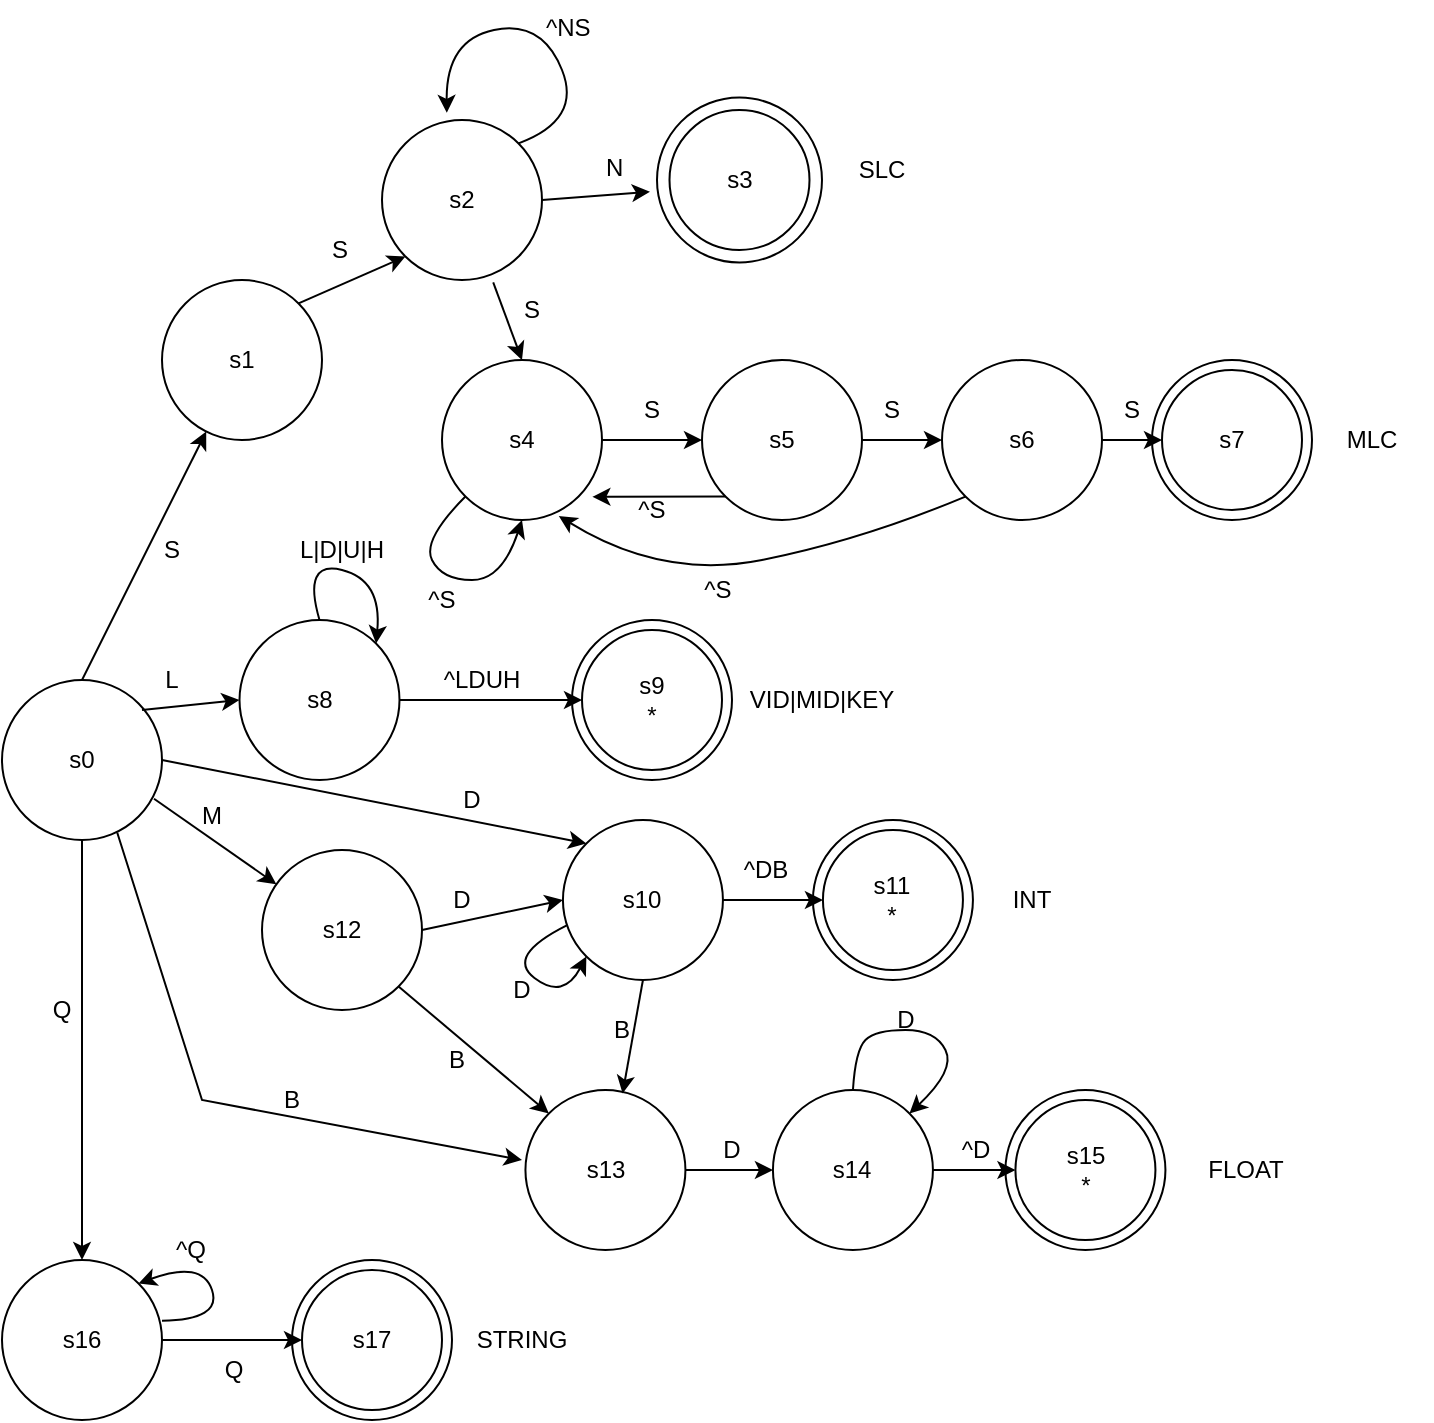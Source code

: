 <mxfile version="20.8.10" type="device"><diagram name="Page-1" id="fJSOm9Ws3OlTqqCZKDp5"><mxGraphModel dx="1036" dy="614" grid="1" gridSize="10" guides="1" tooltips="1" connect="1" arrows="1" fold="1" page="1" pageScale="1" pageWidth="850" pageHeight="1100" math="0" shadow="0"><root><mxCell id="0"/><mxCell id="1" parent="0"/><mxCell id="5ojM6JjundimcJkz-mQR-101" value="" style="ellipse;whiteSpace=wrap;html=1;aspect=fixed;" parent="1" vertex="1"><mxGeometry x="165" y="640" width="80" height="80" as="geometry"/></mxCell><mxCell id="5ojM6JjundimcJkz-mQR-86" value="" style="ellipse;whiteSpace=wrap;html=1;aspect=fixed;" parent="1" vertex="1"><mxGeometry x="521.72" y="555" width="80" height="80" as="geometry"/></mxCell><mxCell id="5ojM6JjundimcJkz-mQR-64" value="" style="ellipse;whiteSpace=wrap;html=1;aspect=fixed;" parent="1" vertex="1"><mxGeometry x="425.47" y="420" width="80" height="80" as="geometry"/></mxCell><mxCell id="5ojM6JjundimcJkz-mQR-46" value="" style="ellipse;whiteSpace=wrap;html=1;aspect=fixed;" parent="1" vertex="1"><mxGeometry x="305" y="320" width="80" height="80" as="geometry"/></mxCell><mxCell id="5ojM6JjundimcJkz-mQR-36" value="" style="ellipse;whiteSpace=wrap;html=1;aspect=fixed;" parent="1" vertex="1"><mxGeometry x="595" y="190" width="80" height="80" as="geometry"/></mxCell><mxCell id="5ojM6JjundimcJkz-mQR-15" value="" style="ellipse;whiteSpace=wrap;html=1;aspect=fixed;" parent="1" vertex="1"><mxGeometry x="347.5" y="58.75" width="82.5" height="82.5" as="geometry"/></mxCell><mxCell id="5ojM6JjundimcJkz-mQR-1" value="s0" style="ellipse;whiteSpace=wrap;html=1;aspect=fixed;" parent="1" vertex="1"><mxGeometry x="20" y="350" width="80" height="80" as="geometry"/></mxCell><mxCell id="5ojM6JjundimcJkz-mQR-2" value="" style="endArrow=classic;html=1;rounded=0;exitX=0.5;exitY=0;exitDx=0;exitDy=0;" parent="1" source="5ojM6JjundimcJkz-mQR-1" target="5ojM6JjundimcJkz-mQR-3" edge="1"><mxGeometry width="50" height="50" relative="1" as="geometry"><mxPoint x="130" y="260" as="sourcePoint"/><mxPoint x="210" y="200" as="targetPoint"/></mxGeometry></mxCell><mxCell id="5ojM6JjundimcJkz-mQR-3" value="s1" style="ellipse;whiteSpace=wrap;html=1;aspect=fixed;" parent="1" vertex="1"><mxGeometry x="100" y="150" width="80" height="80" as="geometry"/></mxCell><mxCell id="5ojM6JjundimcJkz-mQR-4" value="S" style="text;html=1;strokeColor=none;fillColor=none;align=center;verticalAlign=middle;whiteSpace=wrap;rounded=0;" parent="1" vertex="1"><mxGeometry x="90" y="270" width="30" height="30" as="geometry"/></mxCell><mxCell id="5ojM6JjundimcJkz-mQR-5" value="s2" style="ellipse;whiteSpace=wrap;html=1;aspect=fixed;" parent="1" vertex="1"><mxGeometry x="210" y="70" width="80" height="80" as="geometry"/></mxCell><mxCell id="5ojM6JjundimcJkz-mQR-6" value="" style="endArrow=classic;html=1;rounded=0;exitX=1;exitY=0;exitDx=0;exitDy=0;entryX=0;entryY=1;entryDx=0;entryDy=0;" parent="1" source="5ojM6JjundimcJkz-mQR-3" target="5ojM6JjundimcJkz-mQR-5" edge="1"><mxGeometry width="50" height="50" relative="1" as="geometry"><mxPoint x="200" y="330" as="sourcePoint"/><mxPoint x="250" y="280" as="targetPoint"/></mxGeometry></mxCell><mxCell id="5ojM6JjundimcJkz-mQR-7" value="S" style="text;html=1;strokeColor=none;fillColor=none;align=center;verticalAlign=middle;whiteSpace=wrap;rounded=0;" parent="1" vertex="1"><mxGeometry x="173.75" y="120" width="30" height="30" as="geometry"/></mxCell><mxCell id="5ojM6JjundimcJkz-mQR-8" value="" style="curved=1;endArrow=classic;html=1;rounded=0;exitX=1;exitY=0;exitDx=0;exitDy=0;entryX=0.405;entryY=-0.045;entryDx=0;entryDy=0;entryPerimeter=0;" parent="1" source="5ojM6JjundimcJkz-mQR-5" target="5ojM6JjundimcJkz-mQR-5" edge="1"><mxGeometry width="50" height="50" relative="1" as="geometry"><mxPoint x="200" y="330" as="sourcePoint"/><mxPoint x="270" y="70" as="targetPoint"/><Array as="points"><mxPoint x="310" y="70"/><mxPoint x="290" y="20"/><mxPoint x="242" y="30"/></Array></mxGeometry></mxCell><mxCell id="5ojM6JjundimcJkz-mQR-9" value="&lt;div style=&quot;text-align: center;&quot;&gt;&lt;span style=&quot;background-color: initial;&quot;&gt;^NS&lt;/span&gt;&lt;/div&gt;" style="text;whiteSpace=wrap;html=1;" parent="1" vertex="1"><mxGeometry x="290" y="10" width="40" height="40" as="geometry"/></mxCell><mxCell id="5ojM6JjundimcJkz-mQR-10" value="s3" style="ellipse;whiteSpace=wrap;html=1;aspect=fixed;" parent="1" vertex="1"><mxGeometry x="353.75" y="65" width="70" height="70" as="geometry"/></mxCell><mxCell id="5ojM6JjundimcJkz-mQR-11" value="" style="endArrow=classic;html=1;rounded=0;exitX=1;exitY=0.5;exitDx=0;exitDy=0;entryX=0.4;entryY=1.035;entryDx=0;entryDy=0;entryPerimeter=0;" parent="1" source="5ojM6JjundimcJkz-mQR-5" target="5ojM6JjundimcJkz-mQR-12" edge="1"><mxGeometry width="50" height="50" relative="1" as="geometry"><mxPoint x="330" y="280" as="sourcePoint"/><mxPoint x="350" y="130" as="targetPoint"/></mxGeometry></mxCell><mxCell id="5ojM6JjundimcJkz-mQR-12" value="&lt;div style=&quot;text-align: center;&quot;&gt;&lt;span style=&quot;background-color: initial;&quot;&gt;N&lt;/span&gt;&lt;/div&gt;" style="text;whiteSpace=wrap;html=1;" parent="1" vertex="1"><mxGeometry x="320" y="80" width="60" height="25" as="geometry"/></mxCell><mxCell id="5ojM6JjundimcJkz-mQR-16" value="SLC" style="text;html=1;strokeColor=none;fillColor=none;align=center;verticalAlign=middle;whiteSpace=wrap;rounded=0;" parent="1" vertex="1"><mxGeometry x="430" y="80" width="60" height="30" as="geometry"/></mxCell><mxCell id="5ojM6JjundimcJkz-mQR-18" value="s4" style="ellipse;whiteSpace=wrap;html=1;aspect=fixed;" parent="1" vertex="1"><mxGeometry x="240" y="190" width="80" height="80" as="geometry"/></mxCell><mxCell id="5ojM6JjundimcJkz-mQR-19" value="" style="endArrow=classic;html=1;rounded=0;exitX=0.695;exitY=1.015;exitDx=0;exitDy=0;exitPerimeter=0;entryX=0.5;entryY=0;entryDx=0;entryDy=0;" parent="1" source="5ojM6JjundimcJkz-mQR-5" target="5ojM6JjundimcJkz-mQR-18" edge="1"><mxGeometry width="50" height="50" relative="1" as="geometry"><mxPoint x="240" y="330" as="sourcePoint"/><mxPoint x="270" y="180" as="targetPoint"/></mxGeometry></mxCell><mxCell id="5ojM6JjundimcJkz-mQR-20" value="S" style="text;html=1;strokeColor=none;fillColor=none;align=center;verticalAlign=middle;whiteSpace=wrap;rounded=0;" parent="1" vertex="1"><mxGeometry x="270" y="150" width="30" height="30" as="geometry"/></mxCell><mxCell id="5ojM6JjundimcJkz-mQR-29" value="" style="edgeStyle=orthogonalEdgeStyle;rounded=0;orthogonalLoop=1;jettySize=auto;html=1;" parent="1" source="5ojM6JjundimcJkz-mQR-21" target="5ojM6JjundimcJkz-mQR-28" edge="1"><mxGeometry relative="1" as="geometry"/></mxCell><mxCell id="5ojM6JjundimcJkz-mQR-21" value="s5" style="ellipse;whiteSpace=wrap;html=1;aspect=fixed;" parent="1" vertex="1"><mxGeometry x="370" y="190" width="80" height="80" as="geometry"/></mxCell><mxCell id="5ojM6JjundimcJkz-mQR-22" value="" style="curved=1;endArrow=classic;html=1;rounded=0;exitX=0;exitY=1;exitDx=0;exitDy=0;entryX=0.5;entryY=1;entryDx=0;entryDy=0;" parent="1" source="5ojM6JjundimcJkz-mQR-18" target="5ojM6JjundimcJkz-mQR-18" edge="1"><mxGeometry width="50" height="50" relative="1" as="geometry"><mxPoint x="230" y="300" as="sourcePoint"/><mxPoint x="280" y="250" as="targetPoint"/><Array as="points"><mxPoint x="230" y="280"/><mxPoint x="240" y="300"/><mxPoint x="270" y="300"/></Array></mxGeometry></mxCell><mxCell id="5ojM6JjundimcJkz-mQR-23" value="^S" style="text;html=1;strokeColor=none;fillColor=none;align=center;verticalAlign=middle;whiteSpace=wrap;rounded=0;" parent="1" vertex="1"><mxGeometry x="210" y="295" width="60" height="30" as="geometry"/></mxCell><mxCell id="5ojM6JjundimcJkz-mQR-24" value="" style="endArrow=classic;html=1;rounded=0;exitX=1;exitY=0.5;exitDx=0;exitDy=0;entryX=0;entryY=0.5;entryDx=0;entryDy=0;" parent="1" source="5ojM6JjundimcJkz-mQR-18" target="5ojM6JjundimcJkz-mQR-21" edge="1"><mxGeometry width="50" height="50" relative="1" as="geometry"><mxPoint x="280" y="320" as="sourcePoint"/><mxPoint x="330" y="270" as="targetPoint"/></mxGeometry></mxCell><mxCell id="5ojM6JjundimcJkz-mQR-25" value="S" style="text;html=1;strokeColor=none;fillColor=none;align=center;verticalAlign=middle;whiteSpace=wrap;rounded=0;" parent="1" vertex="1"><mxGeometry x="330" y="200" width="30" height="30" as="geometry"/></mxCell><mxCell id="5ojM6JjundimcJkz-mQR-26" value="" style="endArrow=classic;html=1;rounded=0;exitX=0;exitY=1;exitDx=0;exitDy=0;entryX=0.94;entryY=0.855;entryDx=0;entryDy=0;entryPerimeter=0;" parent="1" source="5ojM6JjundimcJkz-mQR-21" target="5ojM6JjundimcJkz-mQR-18" edge="1"><mxGeometry width="50" height="50" relative="1" as="geometry"><mxPoint x="310" y="320" as="sourcePoint"/><mxPoint x="360" y="270" as="targetPoint"/></mxGeometry></mxCell><mxCell id="5ojM6JjundimcJkz-mQR-27" value="^S" style="text;html=1;strokeColor=none;fillColor=none;align=center;verticalAlign=middle;whiteSpace=wrap;rounded=0;" parent="1" vertex="1"><mxGeometry x="315" y="250" width="60" height="30" as="geometry"/></mxCell><mxCell id="5ojM6JjundimcJkz-mQR-34" value="" style="edgeStyle=orthogonalEdgeStyle;rounded=0;orthogonalLoop=1;jettySize=auto;html=1;" parent="1" source="5ojM6JjundimcJkz-mQR-28" target="5ojM6JjundimcJkz-mQR-33" edge="1"><mxGeometry relative="1" as="geometry"/></mxCell><mxCell id="5ojM6JjundimcJkz-mQR-28" value="s6" style="ellipse;whiteSpace=wrap;html=1;aspect=fixed;" parent="1" vertex="1"><mxGeometry x="490" y="190" width="80" height="80" as="geometry"/></mxCell><mxCell id="5ojM6JjundimcJkz-mQR-30" value="S" style="text;html=1;strokeColor=none;fillColor=none;align=center;verticalAlign=middle;whiteSpace=wrap;rounded=0;" parent="1" vertex="1"><mxGeometry x="450" y="200" width="30" height="30" as="geometry"/></mxCell><mxCell id="5ojM6JjundimcJkz-mQR-31" value="" style="curved=1;endArrow=classic;html=1;rounded=0;exitX=0;exitY=1;exitDx=0;exitDy=0;entryX=0.73;entryY=0.975;entryDx=0;entryDy=0;entryPerimeter=0;" parent="1" source="5ojM6JjundimcJkz-mQR-28" target="5ojM6JjundimcJkz-mQR-18" edge="1"><mxGeometry width="50" height="50" relative="1" as="geometry"><mxPoint x="430" y="320" as="sourcePoint"/><mxPoint x="480" y="270" as="targetPoint"/><Array as="points"><mxPoint x="450" y="280"/><mxPoint x="350" y="300"/></Array></mxGeometry></mxCell><mxCell id="5ojM6JjundimcJkz-mQR-32" value="^S" style="text;html=1;strokeColor=none;fillColor=none;align=center;verticalAlign=middle;whiteSpace=wrap;rounded=0;" parent="1" vertex="1"><mxGeometry x="347.5" y="290" width="60" height="30" as="geometry"/></mxCell><mxCell id="5ojM6JjundimcJkz-mQR-33" value="s7" style="ellipse;whiteSpace=wrap;html=1;aspect=fixed;" parent="1" vertex="1"><mxGeometry x="600" y="195" width="70" height="70" as="geometry"/></mxCell><mxCell id="5ojM6JjundimcJkz-mQR-35" value="S" style="text;html=1;strokeColor=none;fillColor=none;align=center;verticalAlign=middle;whiteSpace=wrap;rounded=0;" parent="1" vertex="1"><mxGeometry x="570" y="200" width="30" height="30" as="geometry"/></mxCell><mxCell id="5ojM6JjundimcJkz-mQR-37" value="MLC" style="text;html=1;strokeColor=none;fillColor=none;align=center;verticalAlign=middle;whiteSpace=wrap;rounded=0;" parent="1" vertex="1"><mxGeometry x="675" y="215" width="60" height="30" as="geometry"/></mxCell><mxCell id="5ojM6JjundimcJkz-mQR-38" value="s8" style="ellipse;whiteSpace=wrap;html=1;aspect=fixed;" parent="1" vertex="1"><mxGeometry x="138.75" y="320" width="80" height="80" as="geometry"/></mxCell><mxCell id="5ojM6JjundimcJkz-mQR-39" value="" style="endArrow=classic;html=1;rounded=0;entryX=0;entryY=0.5;entryDx=0;entryDy=0;exitX=0.25;exitY=1;exitDx=0;exitDy=0;" parent="1" source="5ojM6JjundimcJkz-mQR-40" target="5ojM6JjundimcJkz-mQR-38" edge="1"><mxGeometry width="50" height="50" relative="1" as="geometry"><mxPoint x="120" y="380" as="sourcePoint"/><mxPoint x="328.75" y="350" as="targetPoint"/></mxGeometry></mxCell><mxCell id="5ojM6JjundimcJkz-mQR-40" value="L" style="text;html=1;strokeColor=none;fillColor=none;align=center;verticalAlign=middle;whiteSpace=wrap;rounded=0;" parent="1" vertex="1"><mxGeometry x="75" y="335" width="60" height="30" as="geometry"/></mxCell><mxCell id="5ojM6JjundimcJkz-mQR-41" value="s9&lt;br&gt;*" style="ellipse;whiteSpace=wrap;html=1;aspect=fixed;" parent="1" vertex="1"><mxGeometry x="310" y="325" width="70" height="70" as="geometry"/></mxCell><mxCell id="5ojM6JjundimcJkz-mQR-42" value="" style="endArrow=classic;html=1;rounded=0;exitX=1;exitY=0.5;exitDx=0;exitDy=0;entryX=0;entryY=0.5;entryDx=0;entryDy=0;" parent="1" source="5ojM6JjundimcJkz-mQR-38" target="5ojM6JjundimcJkz-mQR-41" edge="1"><mxGeometry width="50" height="50" relative="1" as="geometry"><mxPoint x="248.75" y="380" as="sourcePoint"/><mxPoint x="298.75" y="330" as="targetPoint"/></mxGeometry></mxCell><mxCell id="5ojM6JjundimcJkz-mQR-43" value="" style="curved=1;endArrow=classic;html=1;rounded=0;exitX=0.5;exitY=0;exitDx=0;exitDy=0;entryX=1;entryY=0;entryDx=0;entryDy=0;" parent="1" source="5ojM6JjundimcJkz-mQR-38" target="5ojM6JjundimcJkz-mQR-38" edge="1"><mxGeometry width="50" height="50" relative="1" as="geometry"><mxPoint x="230" y="390" as="sourcePoint"/><mxPoint x="280" y="340" as="targetPoint"/><Array as="points"><mxPoint x="170" y="290"/><mxPoint x="210" y="300"/></Array></mxGeometry></mxCell><mxCell id="5ojM6JjundimcJkz-mQR-44" value="L|D|U|H" style="text;html=1;strokeColor=none;fillColor=none;align=center;verticalAlign=middle;whiteSpace=wrap;rounded=0;" parent="1" vertex="1"><mxGeometry x="160" y="270" width="60" height="30" as="geometry"/></mxCell><mxCell id="5ojM6JjundimcJkz-mQR-45" value="^LDUH" style="text;html=1;strokeColor=none;fillColor=none;align=center;verticalAlign=middle;whiteSpace=wrap;rounded=0;" parent="1" vertex="1"><mxGeometry x="230" y="335" width="60" height="30" as="geometry"/></mxCell><mxCell id="5ojM6JjundimcJkz-mQR-47" value="VID|MID|KEY" style="text;html=1;strokeColor=none;fillColor=none;align=center;verticalAlign=middle;whiteSpace=wrap;rounded=0;" parent="1" vertex="1"><mxGeometry x="400.47" y="345" width="60" height="30" as="geometry"/></mxCell><mxCell id="5ojM6JjundimcJkz-mQR-65" value="" style="edgeStyle=orthogonalEdgeStyle;rounded=0;orthogonalLoop=1;jettySize=auto;html=1;" parent="1" source="5ojM6JjundimcJkz-mQR-48" target="5ojM6JjundimcJkz-mQR-63" edge="1"><mxGeometry relative="1" as="geometry"/></mxCell><mxCell id="5ojM6JjundimcJkz-mQR-48" value="s10" style="ellipse;whiteSpace=wrap;html=1;aspect=fixed;" parent="1" vertex="1"><mxGeometry x="300.47" y="420" width="80" height="80" as="geometry"/></mxCell><mxCell id="5ojM6JjundimcJkz-mQR-50" value="D" style="text;html=1;strokeColor=none;fillColor=none;align=center;verticalAlign=middle;whiteSpace=wrap;rounded=0;" parent="1" vertex="1"><mxGeometry x="240.0" y="400" width="30" height="20" as="geometry"/></mxCell><mxCell id="5ojM6JjundimcJkz-mQR-57" value="" style="endArrow=classic;html=1;rounded=0;exitX=1;exitY=0.5;exitDx=0;exitDy=0;entryX=0;entryY=0;entryDx=0;entryDy=0;" parent="1" source="5ojM6JjundimcJkz-mQR-1" target="5ojM6JjundimcJkz-mQR-48" edge="1"><mxGeometry width="50" height="50" relative="1" as="geometry"><mxPoint x="390" y="410" as="sourcePoint"/><mxPoint x="440" y="360" as="targetPoint"/></mxGeometry></mxCell><mxCell id="5ojM6JjundimcJkz-mQR-61" value="" style="curved=1;endArrow=classic;html=1;rounded=0;exitX=0.024;exitY=0.658;exitDx=0;exitDy=0;entryX=0;entryY=1;entryDx=0;entryDy=0;exitPerimeter=0;" parent="1" source="5ojM6JjundimcJkz-mQR-48" target="5ojM6JjundimcJkz-mQR-48" edge="1"><mxGeometry width="50" height="50" relative="1" as="geometry"><mxPoint x="531.72" y="500" as="sourcePoint"/><mxPoint x="581.72" y="450" as="targetPoint"/><Array as="points"><mxPoint x="271.72" y="488"/><mxPoint x="300.72" y="510"/></Array></mxGeometry></mxCell><mxCell id="5ojM6JjundimcJkz-mQR-63" value="s11&lt;br&gt;*" style="ellipse;whiteSpace=wrap;html=1;aspect=fixed;" parent="1" vertex="1"><mxGeometry x="430.47" y="425" width="70" height="70" as="geometry"/></mxCell><mxCell id="5ojM6JjundimcJkz-mQR-66" value="^DB&lt;b&gt;&lt;br&gt;&lt;/b&gt;" style="text;html=1;strokeColor=none;fillColor=none;align=center;verticalAlign=middle;whiteSpace=wrap;rounded=0;" parent="1" vertex="1"><mxGeometry x="371.72" y="430" width="60" height="30" as="geometry"/></mxCell><mxCell id="5ojM6JjundimcJkz-mQR-67" value="INT" style="text;html=1;strokeColor=none;fillColor=none;align=center;verticalAlign=middle;whiteSpace=wrap;rounded=0;" parent="1" vertex="1"><mxGeometry x="505.47" y="445" width="60" height="30" as="geometry"/></mxCell><mxCell id="5ojM6JjundimcJkz-mQR-78" value="" style="edgeStyle=orthogonalEdgeStyle;rounded=0;orthogonalLoop=1;jettySize=auto;html=1;" parent="1" source="5ojM6JjundimcJkz-mQR-72" target="5ojM6JjundimcJkz-mQR-77" edge="1"><mxGeometry relative="1" as="geometry"/></mxCell><mxCell id="5ojM6JjundimcJkz-mQR-72" value="s13" style="ellipse;whiteSpace=wrap;html=1;aspect=fixed;" parent="1" vertex="1"><mxGeometry x="281.72" y="555" width="80" height="80" as="geometry"/></mxCell><mxCell id="5ojM6JjundimcJkz-mQR-73" value="" style="endArrow=classic;html=1;rounded=0;exitX=0.5;exitY=1;exitDx=0;exitDy=0;entryX=0.607;entryY=0.022;entryDx=0;entryDy=0;entryPerimeter=0;" parent="1" source="5ojM6JjundimcJkz-mQR-48" target="5ojM6JjundimcJkz-mQR-72" edge="1"><mxGeometry width="50" height="50" relative="1" as="geometry"><mxPoint x="531.72" y="540" as="sourcePoint"/><mxPoint x="581.72" y="490" as="targetPoint"/></mxGeometry></mxCell><mxCell id="5ojM6JjundimcJkz-mQR-74" value="B" style="text;html=1;strokeColor=none;fillColor=none;align=center;verticalAlign=middle;whiteSpace=wrap;rounded=0;" parent="1" vertex="1"><mxGeometry x="300.47" y="510" width="60" height="30" as="geometry"/></mxCell><mxCell id="5ojM6JjundimcJkz-mQR-75" value="" style="endArrow=classic;html=1;rounded=0;exitX=0.72;exitY=0.953;exitDx=0;exitDy=0;exitPerimeter=0;" parent="1" source="5ojM6JjundimcJkz-mQR-1" edge="1"><mxGeometry width="50" height="50" relative="1" as="geometry"><mxPoint x="240.004" y="428.284" as="sourcePoint"/><mxPoint x="280" y="590" as="targetPoint"/><Array as="points"><mxPoint x="120" y="560"/></Array></mxGeometry></mxCell><mxCell id="5ojM6JjundimcJkz-mQR-76" value="B" style="text;html=1;strokeColor=none;fillColor=none;align=center;verticalAlign=middle;whiteSpace=wrap;rounded=0;" parent="1" vertex="1"><mxGeometry x="135" y="545" width="60" height="30" as="geometry"/></mxCell><mxCell id="5ojM6JjundimcJkz-mQR-87" value="" style="edgeStyle=orthogonalEdgeStyle;rounded=0;orthogonalLoop=1;jettySize=auto;html=1;" parent="1" source="5ojM6JjundimcJkz-mQR-77" target="5ojM6JjundimcJkz-mQR-85" edge="1"><mxGeometry relative="1" as="geometry"/></mxCell><mxCell id="5ojM6JjundimcJkz-mQR-77" value="s14" style="ellipse;whiteSpace=wrap;html=1;aspect=fixed;" parent="1" vertex="1"><mxGeometry x="405.47" y="555" width="80" height="80" as="geometry"/></mxCell><mxCell id="5ojM6JjundimcJkz-mQR-79" value="D" style="text;html=1;strokeColor=none;fillColor=none;align=center;verticalAlign=middle;whiteSpace=wrap;rounded=0;" parent="1" vertex="1"><mxGeometry x="370.47" y="575" width="30" height="20" as="geometry"/></mxCell><mxCell id="5ojM6JjundimcJkz-mQR-83" value="" style="curved=1;endArrow=classic;html=1;rounded=0;exitX=0.5;exitY=0;exitDx=0;exitDy=0;entryX=1;entryY=0;entryDx=0;entryDy=0;" parent="1" source="5ojM6JjundimcJkz-mQR-77" target="5ojM6JjundimcJkz-mQR-77" edge="1"><mxGeometry width="50" height="50" relative="1" as="geometry"><mxPoint x="496.72" y="545" as="sourcePoint"/><mxPoint x="546.72" y="495" as="targetPoint"/><Array as="points"><mxPoint x="446.72" y="535"/><mxPoint x="456.72" y="525"/><mxPoint x="486.72" y="525"/><mxPoint x="496.72" y="545"/></Array></mxGeometry></mxCell><mxCell id="5ojM6JjundimcJkz-mQR-84" value="D" style="text;html=1;strokeColor=none;fillColor=none;align=center;verticalAlign=middle;whiteSpace=wrap;rounded=0;" parent="1" vertex="1"><mxGeometry x="456.72" y="510" width="30" height="20" as="geometry"/></mxCell><mxCell id="5ojM6JjundimcJkz-mQR-85" value="s15&lt;br&gt;*" style="ellipse;whiteSpace=wrap;html=1;aspect=fixed;" parent="1" vertex="1"><mxGeometry x="526.72" y="560" width="70" height="70" as="geometry"/></mxCell><mxCell id="5ojM6JjundimcJkz-mQR-88" value="^D" style="text;html=1;strokeColor=none;fillColor=none;align=center;verticalAlign=middle;whiteSpace=wrap;rounded=0;" parent="1" vertex="1"><mxGeometry x="476.72" y="570" width="60" height="30" as="geometry"/></mxCell><mxCell id="5ojM6JjundimcJkz-mQR-89" value="FLOAT" style="text;html=1;strokeColor=none;fillColor=none;align=center;verticalAlign=middle;whiteSpace=wrap;rounded=0;" parent="1" vertex="1"><mxGeometry x="611.72" y="580" width="60" height="30" as="geometry"/></mxCell><mxCell id="5ojM6JjundimcJkz-mQR-98" value="" style="edgeStyle=orthogonalEdgeStyle;rounded=0;orthogonalLoop=1;jettySize=auto;html=1;" parent="1" source="5ojM6JjundimcJkz-mQR-90" target="5ojM6JjundimcJkz-mQR-97" edge="1"><mxGeometry relative="1" as="geometry"/></mxCell><mxCell id="5ojM6JjundimcJkz-mQR-90" value="s16" style="ellipse;whiteSpace=wrap;html=1;aspect=fixed;" parent="1" vertex="1"><mxGeometry x="20" y="640" width="80" height="80" as="geometry"/></mxCell><mxCell id="5ojM6JjundimcJkz-mQR-92" value="" style="endArrow=classic;html=1;rounded=0;exitX=0.5;exitY=1;exitDx=0;exitDy=0;entryX=0.5;entryY=0;entryDx=0;entryDy=0;" parent="1" source="5ojM6JjundimcJkz-mQR-1" target="5ojM6JjundimcJkz-mQR-90" edge="1"><mxGeometry width="50" height="50" relative="1" as="geometry"><mxPoint x="300" y="500" as="sourcePoint"/><mxPoint x="350" y="450" as="targetPoint"/></mxGeometry></mxCell><mxCell id="5ojM6JjundimcJkz-mQR-94" value="Q" style="text;html=1;strokeColor=none;fillColor=none;align=center;verticalAlign=middle;whiteSpace=wrap;rounded=0;" parent="1" vertex="1"><mxGeometry x="40" y="500" width="20" height="30" as="geometry"/></mxCell><mxCell id="5ojM6JjundimcJkz-mQR-95" value="" style="curved=1;endArrow=classic;html=1;rounded=0;entryX=1;entryY=0;entryDx=0;entryDy=0;exitX=1;exitY=0.38;exitDx=0;exitDy=0;exitPerimeter=0;" parent="1" source="5ojM6JjundimcJkz-mQR-90" target="5ojM6JjundimcJkz-mQR-90" edge="1"><mxGeometry width="50" height="50" relative="1" as="geometry"><mxPoint x="300" y="580" as="sourcePoint"/><mxPoint x="350" y="530" as="targetPoint"/><Array as="points"><mxPoint x="130" y="670"/><mxPoint x="120" y="640"/></Array></mxGeometry></mxCell><mxCell id="5ojM6JjundimcJkz-mQR-96" value="^Q" style="text;html=1;strokeColor=none;fillColor=none;align=center;verticalAlign=middle;whiteSpace=wrap;rounded=0;" parent="1" vertex="1"><mxGeometry x="98.75" y="620" width="31.25" height="30" as="geometry"/></mxCell><mxCell id="5ojM6JjundimcJkz-mQR-97" value="s17" style="ellipse;whiteSpace=wrap;html=1;aspect=fixed;" parent="1" vertex="1"><mxGeometry x="170" y="645" width="70" height="70" as="geometry"/></mxCell><mxCell id="5ojM6JjundimcJkz-mQR-100" value="Q" style="text;html=1;strokeColor=none;fillColor=none;align=center;verticalAlign=middle;whiteSpace=wrap;rounded=0;" parent="1" vertex="1"><mxGeometry x="122.5" y="680" width="26.25" height="30" as="geometry"/></mxCell><mxCell id="5ojM6JjundimcJkz-mQR-102" value="STRING" style="text;html=1;strokeColor=none;fillColor=none;align=center;verticalAlign=middle;whiteSpace=wrap;rounded=0;" parent="1" vertex="1"><mxGeometry x="250" y="665" width="60" height="30" as="geometry"/></mxCell><mxCell id="psGIQMx2CBUqRhXzbr6R-2" value="s12" style="ellipse;whiteSpace=wrap;html=1;aspect=fixed;" parent="1" vertex="1"><mxGeometry x="150" y="435" width="80" height="80" as="geometry"/></mxCell><mxCell id="psGIQMx2CBUqRhXzbr6R-3" value="" style="endArrow=classic;html=1;rounded=0;exitX=0.95;exitY=0.742;exitDx=0;exitDy=0;exitPerimeter=0;" parent="1" source="5ojM6JjundimcJkz-mQR-1" target="psGIQMx2CBUqRhXzbr6R-2" edge="1"><mxGeometry width="50" height="50" relative="1" as="geometry"><mxPoint x="400" y="490" as="sourcePoint"/><mxPoint x="450" y="440" as="targetPoint"/></mxGeometry></mxCell><mxCell id="psGIQMx2CBUqRhXzbr6R-4" value="M" style="text;html=1;strokeColor=none;fillColor=none;align=center;verticalAlign=middle;whiteSpace=wrap;rounded=0;" parent="1" vertex="1"><mxGeometry x="115" y="410" width="20" height="15" as="geometry"/></mxCell><mxCell id="psGIQMx2CBUqRhXzbr6R-5" value="" style="endArrow=classic;html=1;rounded=0;exitX=1;exitY=0.5;exitDx=0;exitDy=0;entryX=0;entryY=0.5;entryDx=0;entryDy=0;" parent="1" source="psGIQMx2CBUqRhXzbr6R-2" target="5ojM6JjundimcJkz-mQR-48" edge="1"><mxGeometry width="50" height="50" relative="1" as="geometry"><mxPoint x="400" y="490" as="sourcePoint"/><mxPoint x="275" y="470" as="targetPoint"/></mxGeometry></mxCell><mxCell id="psGIQMx2CBUqRhXzbr6R-6" value="D" style="text;html=1;strokeColor=none;fillColor=none;align=center;verticalAlign=middle;whiteSpace=wrap;rounded=0;" parent="1" vertex="1"><mxGeometry x="240" y="450" width="20" height="20" as="geometry"/></mxCell><mxCell id="psGIQMx2CBUqRhXzbr6R-8" value="D" style="text;html=1;strokeColor=none;fillColor=none;align=center;verticalAlign=middle;whiteSpace=wrap;rounded=0;" parent="1" vertex="1"><mxGeometry x="270" y="495" width="20" height="20" as="geometry"/></mxCell><mxCell id="psGIQMx2CBUqRhXzbr6R-9" value="" style="endArrow=classic;html=1;rounded=0;exitX=1;exitY=1;exitDx=0;exitDy=0;entryX=0;entryY=0;entryDx=0;entryDy=0;" parent="1" source="psGIQMx2CBUqRhXzbr6R-2" target="5ojM6JjundimcJkz-mQR-72" edge="1"><mxGeometry width="50" height="50" relative="1" as="geometry"><mxPoint x="400" y="490" as="sourcePoint"/><mxPoint x="450" y="440" as="targetPoint"/></mxGeometry></mxCell><mxCell id="psGIQMx2CBUqRhXzbr6R-10" value="B" style="text;html=1;strokeColor=none;fillColor=none;align=center;verticalAlign=middle;whiteSpace=wrap;rounded=0;" parent="1" vertex="1"><mxGeometry x="235" y="525" width="25" height="30" as="geometry"/></mxCell></root></mxGraphModel></diagram></mxfile>